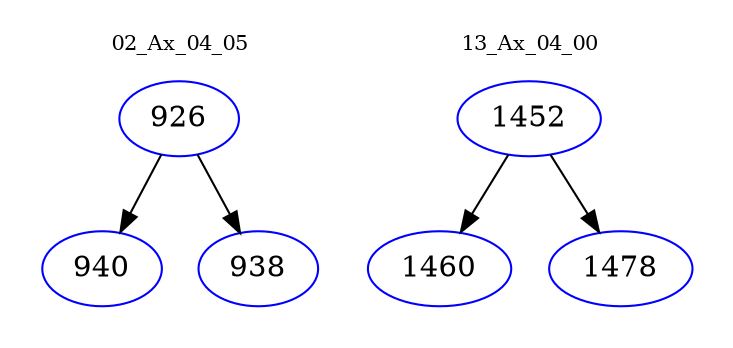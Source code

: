 digraph{
subgraph cluster_0 {
color = white
label = "02_Ax_04_05";
fontsize=10;
T0_926 [label="926", color="blue"]
T0_926 -> T0_940 [color="black"]
T0_940 [label="940", color="blue"]
T0_926 -> T0_938 [color="black"]
T0_938 [label="938", color="blue"]
}
subgraph cluster_1 {
color = white
label = "13_Ax_04_00";
fontsize=10;
T1_1452 [label="1452", color="blue"]
T1_1452 -> T1_1460 [color="black"]
T1_1460 [label="1460", color="blue"]
T1_1452 -> T1_1478 [color="black"]
T1_1478 [label="1478", color="blue"]
}
}
